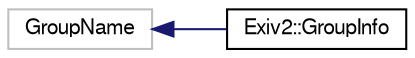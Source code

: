 digraph "Graphical Class Hierarchy"
{
  edge [fontname="FreeSans",fontsize="10",labelfontname="FreeSans",labelfontsize="10"];
  node [fontname="FreeSans",fontsize="10",shape=record];
  rankdir="LR";
  Node1 [label="GroupName",height=0.2,width=0.4,color="grey75", fillcolor="white", style="filled"];
  Node1 -> Node2 [dir="back",color="midnightblue",fontsize="10",style="solid",fontname="FreeSans"];
  Node2 [label="Exiv2::GroupInfo",height=0.2,width=0.4,color="black", fillcolor="white", style="filled",URL="$structExiv2_1_1GroupInfo.html",tooltip="The details of an Exif group. Groups include IFDs and binary arrays. "];
}
